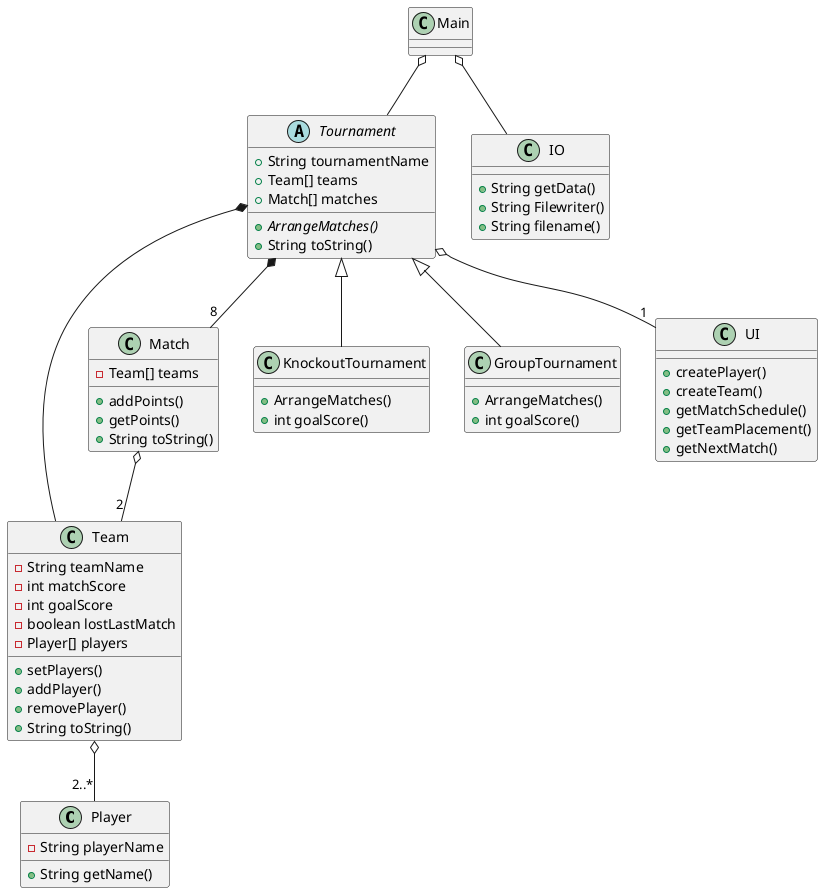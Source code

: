 @startuml
'https://plantuml.com/class-diagram

class Player {
-String playerName
+String getName()
}

class Team {
-String teamName
-int matchScore
-int goalScore
-boolean lostLastMatch
-Player[] players
+setPlayers()
+addPlayer()
+removePlayer()
+String toString()
}

class Match{
-Team[] teams
+addPoints()
+getPoints()
+String toString()
}

abstract Tournament {
+String tournamentName
+Team[] teams
+Match[] matches
+{abstract}ArrangeMatches()
+String toString()
}

class KnockoutTournament{
+ArrangeMatches()
+int goalScore()
}

class GroupTournament{
+ArrangeMatches()
+int goalScore()
}

class UI {
+createPlayer()
+createTeam()
+getMatchSchedule()
+getTeamPlacement()
+getNextMatch()
}

class IO {
+String getData()
+String Filewriter()
+String filename()
}

class Main{
}

Main o-- Tournament
Main o-- IO
Tournament o-- "1" UI
Tournament *-- "8" Match
Tournament *-- Team
Match o-- "2" Team
Team o-- "2..*" Player
Tournament <|-- KnockoutTournament
Tournament <|-- GroupTournament

@enduml